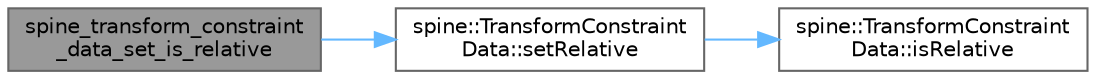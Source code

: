 digraph "spine_transform_constraint_data_set_is_relative"
{
 // LATEX_PDF_SIZE
  bgcolor="transparent";
  edge [fontname=Helvetica,fontsize=10,labelfontname=Helvetica,labelfontsize=10];
  node [fontname=Helvetica,fontsize=10,shape=box,height=0.2,width=0.4];
  rankdir="LR";
  Node1 [id="Node000001",label="spine_transform_constraint\l_data_set_is_relative",height=0.2,width=0.4,color="gray40", fillcolor="grey60", style="filled", fontcolor="black",tooltip=" "];
  Node1 -> Node2 [id="edge1_Node000001_Node000002",color="steelblue1",style="solid",tooltip=" "];
  Node2 [id="Node000002",label="spine::TransformConstraint\lData::setRelative",height=0.2,width=0.4,color="grey40", fillcolor="white", style="filled",URL="$classspine_1_1_transform_constraint_data.html#ad5a7c6e6be956257d5ee79e653a0e1e6",tooltip=" "];
  Node2 -> Node3 [id="edge2_Node000002_Node000003",color="steelblue1",style="solid",tooltip=" "];
  Node3 [id="Node000003",label="spine::TransformConstraint\lData::isRelative",height=0.2,width=0.4,color="grey40", fillcolor="white", style="filled",URL="$classspine_1_1_transform_constraint_data.html#a86ed9caece46bbead745b3a93570870c",tooltip=" "];
}
